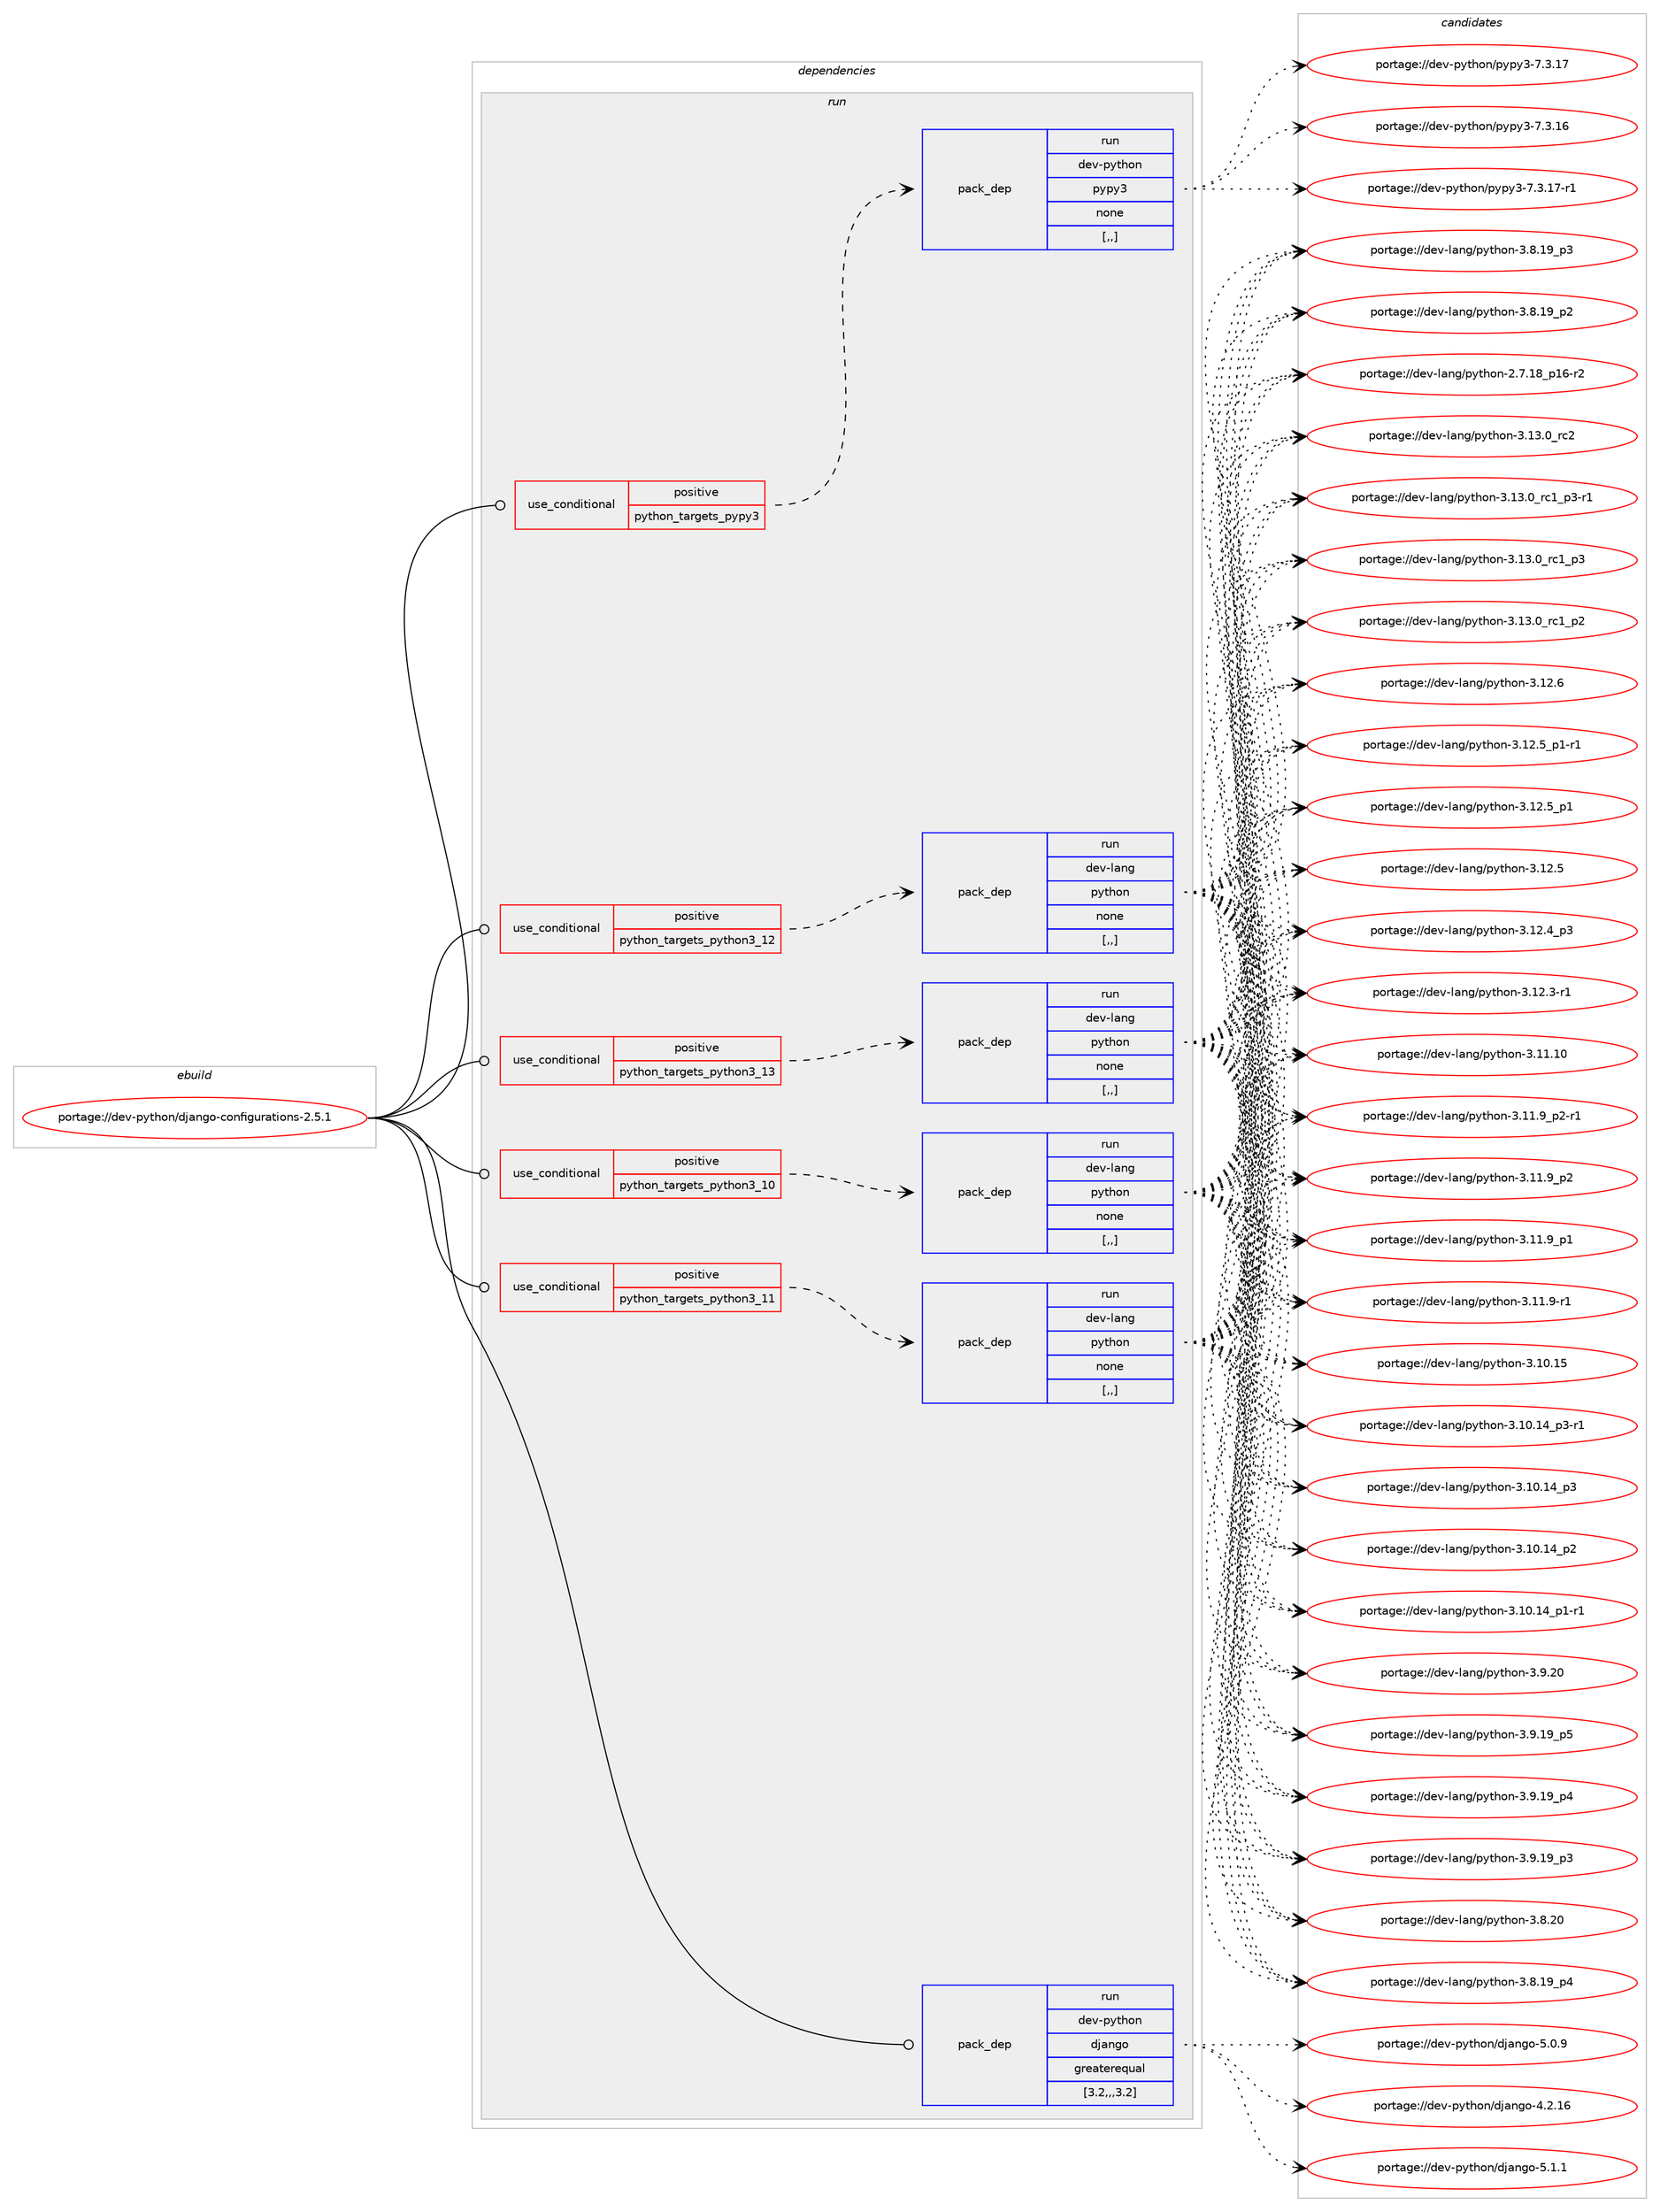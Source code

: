 digraph prolog {

# *************
# Graph options
# *************

newrank=true;
concentrate=true;
compound=true;
graph [rankdir=LR,fontname=Helvetica,fontsize=10,ranksep=1.5];#, ranksep=2.5, nodesep=0.2];
edge  [arrowhead=vee];
node  [fontname=Helvetica,fontsize=10];

# **********
# The ebuild
# **********

subgraph cluster_leftcol {
color=gray;
label=<<i>ebuild</i>>;
id [label="portage://dev-python/django-configurations-2.5.1", color=red, width=4, href="../dev-python/django-configurations-2.5.1.svg"];
}

# ****************
# The dependencies
# ****************

subgraph cluster_midcol {
color=gray;
label=<<i>dependencies</i>>;
subgraph cluster_compile {
fillcolor="#eeeeee";
style=filled;
label=<<i>compile</i>>;
}
subgraph cluster_compileandrun {
fillcolor="#eeeeee";
style=filled;
label=<<i>compile and run</i>>;
}
subgraph cluster_run {
fillcolor="#eeeeee";
style=filled;
label=<<i>run</i>>;
subgraph cond162645 {
dependency639600 [label=<<TABLE BORDER="0" CELLBORDER="1" CELLSPACING="0" CELLPADDING="4"><TR><TD ROWSPAN="3" CELLPADDING="10">use_conditional</TD></TR><TR><TD>positive</TD></TR><TR><TD>python_targets_pypy3</TD></TR></TABLE>>, shape=none, color=red];
subgraph pack472138 {
dependency639601 [label=<<TABLE BORDER="0" CELLBORDER="1" CELLSPACING="0" CELLPADDING="4" WIDTH="220"><TR><TD ROWSPAN="6" CELLPADDING="30">pack_dep</TD></TR><TR><TD WIDTH="110">run</TD></TR><TR><TD>dev-python</TD></TR><TR><TD>pypy3</TD></TR><TR><TD>none</TD></TR><TR><TD>[,,]</TD></TR></TABLE>>, shape=none, color=blue];
}
dependency639600:e -> dependency639601:w [weight=20,style="dashed",arrowhead="vee"];
}
id:e -> dependency639600:w [weight=20,style="solid",arrowhead="odot"];
subgraph cond162646 {
dependency639602 [label=<<TABLE BORDER="0" CELLBORDER="1" CELLSPACING="0" CELLPADDING="4"><TR><TD ROWSPAN="3" CELLPADDING="10">use_conditional</TD></TR><TR><TD>positive</TD></TR><TR><TD>python_targets_python3_10</TD></TR></TABLE>>, shape=none, color=red];
subgraph pack472139 {
dependency639603 [label=<<TABLE BORDER="0" CELLBORDER="1" CELLSPACING="0" CELLPADDING="4" WIDTH="220"><TR><TD ROWSPAN="6" CELLPADDING="30">pack_dep</TD></TR><TR><TD WIDTH="110">run</TD></TR><TR><TD>dev-lang</TD></TR><TR><TD>python</TD></TR><TR><TD>none</TD></TR><TR><TD>[,,]</TD></TR></TABLE>>, shape=none, color=blue];
}
dependency639602:e -> dependency639603:w [weight=20,style="dashed",arrowhead="vee"];
}
id:e -> dependency639602:w [weight=20,style="solid",arrowhead="odot"];
subgraph cond162647 {
dependency639604 [label=<<TABLE BORDER="0" CELLBORDER="1" CELLSPACING="0" CELLPADDING="4"><TR><TD ROWSPAN="3" CELLPADDING="10">use_conditional</TD></TR><TR><TD>positive</TD></TR><TR><TD>python_targets_python3_11</TD></TR></TABLE>>, shape=none, color=red];
subgraph pack472140 {
dependency639605 [label=<<TABLE BORDER="0" CELLBORDER="1" CELLSPACING="0" CELLPADDING="4" WIDTH="220"><TR><TD ROWSPAN="6" CELLPADDING="30">pack_dep</TD></TR><TR><TD WIDTH="110">run</TD></TR><TR><TD>dev-lang</TD></TR><TR><TD>python</TD></TR><TR><TD>none</TD></TR><TR><TD>[,,]</TD></TR></TABLE>>, shape=none, color=blue];
}
dependency639604:e -> dependency639605:w [weight=20,style="dashed",arrowhead="vee"];
}
id:e -> dependency639604:w [weight=20,style="solid",arrowhead="odot"];
subgraph cond162648 {
dependency639606 [label=<<TABLE BORDER="0" CELLBORDER="1" CELLSPACING="0" CELLPADDING="4"><TR><TD ROWSPAN="3" CELLPADDING="10">use_conditional</TD></TR><TR><TD>positive</TD></TR><TR><TD>python_targets_python3_12</TD></TR></TABLE>>, shape=none, color=red];
subgraph pack472141 {
dependency639607 [label=<<TABLE BORDER="0" CELLBORDER="1" CELLSPACING="0" CELLPADDING="4" WIDTH="220"><TR><TD ROWSPAN="6" CELLPADDING="30">pack_dep</TD></TR><TR><TD WIDTH="110">run</TD></TR><TR><TD>dev-lang</TD></TR><TR><TD>python</TD></TR><TR><TD>none</TD></TR><TR><TD>[,,]</TD></TR></TABLE>>, shape=none, color=blue];
}
dependency639606:e -> dependency639607:w [weight=20,style="dashed",arrowhead="vee"];
}
id:e -> dependency639606:w [weight=20,style="solid",arrowhead="odot"];
subgraph cond162649 {
dependency639608 [label=<<TABLE BORDER="0" CELLBORDER="1" CELLSPACING="0" CELLPADDING="4"><TR><TD ROWSPAN="3" CELLPADDING="10">use_conditional</TD></TR><TR><TD>positive</TD></TR><TR><TD>python_targets_python3_13</TD></TR></TABLE>>, shape=none, color=red];
subgraph pack472142 {
dependency639609 [label=<<TABLE BORDER="0" CELLBORDER="1" CELLSPACING="0" CELLPADDING="4" WIDTH="220"><TR><TD ROWSPAN="6" CELLPADDING="30">pack_dep</TD></TR><TR><TD WIDTH="110">run</TD></TR><TR><TD>dev-lang</TD></TR><TR><TD>python</TD></TR><TR><TD>none</TD></TR><TR><TD>[,,]</TD></TR></TABLE>>, shape=none, color=blue];
}
dependency639608:e -> dependency639609:w [weight=20,style="dashed",arrowhead="vee"];
}
id:e -> dependency639608:w [weight=20,style="solid",arrowhead="odot"];
subgraph pack472143 {
dependency639610 [label=<<TABLE BORDER="0" CELLBORDER="1" CELLSPACING="0" CELLPADDING="4" WIDTH="220"><TR><TD ROWSPAN="6" CELLPADDING="30">pack_dep</TD></TR><TR><TD WIDTH="110">run</TD></TR><TR><TD>dev-python</TD></TR><TR><TD>django</TD></TR><TR><TD>greaterequal</TD></TR><TR><TD>[3.2,,,3.2]</TD></TR></TABLE>>, shape=none, color=blue];
}
id:e -> dependency639610:w [weight=20,style="solid",arrowhead="odot"];
}
}

# **************
# The candidates
# **************

subgraph cluster_choices {
rank=same;
color=gray;
label=<<i>candidates</i>>;

subgraph choice472138 {
color=black;
nodesep=1;
choice100101118451121211161041111104711212111212151455546514649554511449 [label="portage://dev-python/pypy3-7.3.17-r1", color=red, width=4,href="../dev-python/pypy3-7.3.17-r1.svg"];
choice10010111845112121116104111110471121211121215145554651464955 [label="portage://dev-python/pypy3-7.3.17", color=red, width=4,href="../dev-python/pypy3-7.3.17.svg"];
choice10010111845112121116104111110471121211121215145554651464954 [label="portage://dev-python/pypy3-7.3.16", color=red, width=4,href="../dev-python/pypy3-7.3.16.svg"];
dependency639601:e -> choice100101118451121211161041111104711212111212151455546514649554511449:w [style=dotted,weight="100"];
dependency639601:e -> choice10010111845112121116104111110471121211121215145554651464955:w [style=dotted,weight="100"];
dependency639601:e -> choice10010111845112121116104111110471121211121215145554651464954:w [style=dotted,weight="100"];
}
subgraph choice472139 {
color=black;
nodesep=1;
choice10010111845108971101034711212111610411111045514649514648951149950 [label="portage://dev-lang/python-3.13.0_rc2", color=red, width=4,href="../dev-lang/python-3.13.0_rc2.svg"];
choice1001011184510897110103471121211161041111104551464951464895114994995112514511449 [label="portage://dev-lang/python-3.13.0_rc1_p3-r1", color=red, width=4,href="../dev-lang/python-3.13.0_rc1_p3-r1.svg"];
choice100101118451089711010347112121116104111110455146495146489511499499511251 [label="portage://dev-lang/python-3.13.0_rc1_p3", color=red, width=4,href="../dev-lang/python-3.13.0_rc1_p3.svg"];
choice100101118451089711010347112121116104111110455146495146489511499499511250 [label="portage://dev-lang/python-3.13.0_rc1_p2", color=red, width=4,href="../dev-lang/python-3.13.0_rc1_p2.svg"];
choice10010111845108971101034711212111610411111045514649504654 [label="portage://dev-lang/python-3.12.6", color=red, width=4,href="../dev-lang/python-3.12.6.svg"];
choice1001011184510897110103471121211161041111104551464950465395112494511449 [label="portage://dev-lang/python-3.12.5_p1-r1", color=red, width=4,href="../dev-lang/python-3.12.5_p1-r1.svg"];
choice100101118451089711010347112121116104111110455146495046539511249 [label="portage://dev-lang/python-3.12.5_p1", color=red, width=4,href="../dev-lang/python-3.12.5_p1.svg"];
choice10010111845108971101034711212111610411111045514649504653 [label="portage://dev-lang/python-3.12.5", color=red, width=4,href="../dev-lang/python-3.12.5.svg"];
choice100101118451089711010347112121116104111110455146495046529511251 [label="portage://dev-lang/python-3.12.4_p3", color=red, width=4,href="../dev-lang/python-3.12.4_p3.svg"];
choice100101118451089711010347112121116104111110455146495046514511449 [label="portage://dev-lang/python-3.12.3-r1", color=red, width=4,href="../dev-lang/python-3.12.3-r1.svg"];
choice1001011184510897110103471121211161041111104551464949464948 [label="portage://dev-lang/python-3.11.10", color=red, width=4,href="../dev-lang/python-3.11.10.svg"];
choice1001011184510897110103471121211161041111104551464949465795112504511449 [label="portage://dev-lang/python-3.11.9_p2-r1", color=red, width=4,href="../dev-lang/python-3.11.9_p2-r1.svg"];
choice100101118451089711010347112121116104111110455146494946579511250 [label="portage://dev-lang/python-3.11.9_p2", color=red, width=4,href="../dev-lang/python-3.11.9_p2.svg"];
choice100101118451089711010347112121116104111110455146494946579511249 [label="portage://dev-lang/python-3.11.9_p1", color=red, width=4,href="../dev-lang/python-3.11.9_p1.svg"];
choice100101118451089711010347112121116104111110455146494946574511449 [label="portage://dev-lang/python-3.11.9-r1", color=red, width=4,href="../dev-lang/python-3.11.9-r1.svg"];
choice1001011184510897110103471121211161041111104551464948464953 [label="portage://dev-lang/python-3.10.15", color=red, width=4,href="../dev-lang/python-3.10.15.svg"];
choice100101118451089711010347112121116104111110455146494846495295112514511449 [label="portage://dev-lang/python-3.10.14_p3-r1", color=red, width=4,href="../dev-lang/python-3.10.14_p3-r1.svg"];
choice10010111845108971101034711212111610411111045514649484649529511251 [label="portage://dev-lang/python-3.10.14_p3", color=red, width=4,href="../dev-lang/python-3.10.14_p3.svg"];
choice10010111845108971101034711212111610411111045514649484649529511250 [label="portage://dev-lang/python-3.10.14_p2", color=red, width=4,href="../dev-lang/python-3.10.14_p2.svg"];
choice100101118451089711010347112121116104111110455146494846495295112494511449 [label="portage://dev-lang/python-3.10.14_p1-r1", color=red, width=4,href="../dev-lang/python-3.10.14_p1-r1.svg"];
choice10010111845108971101034711212111610411111045514657465048 [label="portage://dev-lang/python-3.9.20", color=red, width=4,href="../dev-lang/python-3.9.20.svg"];
choice100101118451089711010347112121116104111110455146574649579511253 [label="portage://dev-lang/python-3.9.19_p5", color=red, width=4,href="../dev-lang/python-3.9.19_p5.svg"];
choice100101118451089711010347112121116104111110455146574649579511252 [label="portage://dev-lang/python-3.9.19_p4", color=red, width=4,href="../dev-lang/python-3.9.19_p4.svg"];
choice100101118451089711010347112121116104111110455146574649579511251 [label="portage://dev-lang/python-3.9.19_p3", color=red, width=4,href="../dev-lang/python-3.9.19_p3.svg"];
choice10010111845108971101034711212111610411111045514656465048 [label="portage://dev-lang/python-3.8.20", color=red, width=4,href="../dev-lang/python-3.8.20.svg"];
choice100101118451089711010347112121116104111110455146564649579511252 [label="portage://dev-lang/python-3.8.19_p4", color=red, width=4,href="../dev-lang/python-3.8.19_p4.svg"];
choice100101118451089711010347112121116104111110455146564649579511251 [label="portage://dev-lang/python-3.8.19_p3", color=red, width=4,href="../dev-lang/python-3.8.19_p3.svg"];
choice100101118451089711010347112121116104111110455146564649579511250 [label="portage://dev-lang/python-3.8.19_p2", color=red, width=4,href="../dev-lang/python-3.8.19_p2.svg"];
choice100101118451089711010347112121116104111110455046554649569511249544511450 [label="portage://dev-lang/python-2.7.18_p16-r2", color=red, width=4,href="../dev-lang/python-2.7.18_p16-r2.svg"];
dependency639603:e -> choice10010111845108971101034711212111610411111045514649514648951149950:w [style=dotted,weight="100"];
dependency639603:e -> choice1001011184510897110103471121211161041111104551464951464895114994995112514511449:w [style=dotted,weight="100"];
dependency639603:e -> choice100101118451089711010347112121116104111110455146495146489511499499511251:w [style=dotted,weight="100"];
dependency639603:e -> choice100101118451089711010347112121116104111110455146495146489511499499511250:w [style=dotted,weight="100"];
dependency639603:e -> choice10010111845108971101034711212111610411111045514649504654:w [style=dotted,weight="100"];
dependency639603:e -> choice1001011184510897110103471121211161041111104551464950465395112494511449:w [style=dotted,weight="100"];
dependency639603:e -> choice100101118451089711010347112121116104111110455146495046539511249:w [style=dotted,weight="100"];
dependency639603:e -> choice10010111845108971101034711212111610411111045514649504653:w [style=dotted,weight="100"];
dependency639603:e -> choice100101118451089711010347112121116104111110455146495046529511251:w [style=dotted,weight="100"];
dependency639603:e -> choice100101118451089711010347112121116104111110455146495046514511449:w [style=dotted,weight="100"];
dependency639603:e -> choice1001011184510897110103471121211161041111104551464949464948:w [style=dotted,weight="100"];
dependency639603:e -> choice1001011184510897110103471121211161041111104551464949465795112504511449:w [style=dotted,weight="100"];
dependency639603:e -> choice100101118451089711010347112121116104111110455146494946579511250:w [style=dotted,weight="100"];
dependency639603:e -> choice100101118451089711010347112121116104111110455146494946579511249:w [style=dotted,weight="100"];
dependency639603:e -> choice100101118451089711010347112121116104111110455146494946574511449:w [style=dotted,weight="100"];
dependency639603:e -> choice1001011184510897110103471121211161041111104551464948464953:w [style=dotted,weight="100"];
dependency639603:e -> choice100101118451089711010347112121116104111110455146494846495295112514511449:w [style=dotted,weight="100"];
dependency639603:e -> choice10010111845108971101034711212111610411111045514649484649529511251:w [style=dotted,weight="100"];
dependency639603:e -> choice10010111845108971101034711212111610411111045514649484649529511250:w [style=dotted,weight="100"];
dependency639603:e -> choice100101118451089711010347112121116104111110455146494846495295112494511449:w [style=dotted,weight="100"];
dependency639603:e -> choice10010111845108971101034711212111610411111045514657465048:w [style=dotted,weight="100"];
dependency639603:e -> choice100101118451089711010347112121116104111110455146574649579511253:w [style=dotted,weight="100"];
dependency639603:e -> choice100101118451089711010347112121116104111110455146574649579511252:w [style=dotted,weight="100"];
dependency639603:e -> choice100101118451089711010347112121116104111110455146574649579511251:w [style=dotted,weight="100"];
dependency639603:e -> choice10010111845108971101034711212111610411111045514656465048:w [style=dotted,weight="100"];
dependency639603:e -> choice100101118451089711010347112121116104111110455146564649579511252:w [style=dotted,weight="100"];
dependency639603:e -> choice100101118451089711010347112121116104111110455146564649579511251:w [style=dotted,weight="100"];
dependency639603:e -> choice100101118451089711010347112121116104111110455146564649579511250:w [style=dotted,weight="100"];
dependency639603:e -> choice100101118451089711010347112121116104111110455046554649569511249544511450:w [style=dotted,weight="100"];
}
subgraph choice472140 {
color=black;
nodesep=1;
choice10010111845108971101034711212111610411111045514649514648951149950 [label="portage://dev-lang/python-3.13.0_rc2", color=red, width=4,href="../dev-lang/python-3.13.0_rc2.svg"];
choice1001011184510897110103471121211161041111104551464951464895114994995112514511449 [label="portage://dev-lang/python-3.13.0_rc1_p3-r1", color=red, width=4,href="../dev-lang/python-3.13.0_rc1_p3-r1.svg"];
choice100101118451089711010347112121116104111110455146495146489511499499511251 [label="portage://dev-lang/python-3.13.0_rc1_p3", color=red, width=4,href="../dev-lang/python-3.13.0_rc1_p3.svg"];
choice100101118451089711010347112121116104111110455146495146489511499499511250 [label="portage://dev-lang/python-3.13.0_rc1_p2", color=red, width=4,href="../dev-lang/python-3.13.0_rc1_p2.svg"];
choice10010111845108971101034711212111610411111045514649504654 [label="portage://dev-lang/python-3.12.6", color=red, width=4,href="../dev-lang/python-3.12.6.svg"];
choice1001011184510897110103471121211161041111104551464950465395112494511449 [label="portage://dev-lang/python-3.12.5_p1-r1", color=red, width=4,href="../dev-lang/python-3.12.5_p1-r1.svg"];
choice100101118451089711010347112121116104111110455146495046539511249 [label="portage://dev-lang/python-3.12.5_p1", color=red, width=4,href="../dev-lang/python-3.12.5_p1.svg"];
choice10010111845108971101034711212111610411111045514649504653 [label="portage://dev-lang/python-3.12.5", color=red, width=4,href="../dev-lang/python-3.12.5.svg"];
choice100101118451089711010347112121116104111110455146495046529511251 [label="portage://dev-lang/python-3.12.4_p3", color=red, width=4,href="../dev-lang/python-3.12.4_p3.svg"];
choice100101118451089711010347112121116104111110455146495046514511449 [label="portage://dev-lang/python-3.12.3-r1", color=red, width=4,href="../dev-lang/python-3.12.3-r1.svg"];
choice1001011184510897110103471121211161041111104551464949464948 [label="portage://dev-lang/python-3.11.10", color=red, width=4,href="../dev-lang/python-3.11.10.svg"];
choice1001011184510897110103471121211161041111104551464949465795112504511449 [label="portage://dev-lang/python-3.11.9_p2-r1", color=red, width=4,href="../dev-lang/python-3.11.9_p2-r1.svg"];
choice100101118451089711010347112121116104111110455146494946579511250 [label="portage://dev-lang/python-3.11.9_p2", color=red, width=4,href="../dev-lang/python-3.11.9_p2.svg"];
choice100101118451089711010347112121116104111110455146494946579511249 [label="portage://dev-lang/python-3.11.9_p1", color=red, width=4,href="../dev-lang/python-3.11.9_p1.svg"];
choice100101118451089711010347112121116104111110455146494946574511449 [label="portage://dev-lang/python-3.11.9-r1", color=red, width=4,href="../dev-lang/python-3.11.9-r1.svg"];
choice1001011184510897110103471121211161041111104551464948464953 [label="portage://dev-lang/python-3.10.15", color=red, width=4,href="../dev-lang/python-3.10.15.svg"];
choice100101118451089711010347112121116104111110455146494846495295112514511449 [label="portage://dev-lang/python-3.10.14_p3-r1", color=red, width=4,href="../dev-lang/python-3.10.14_p3-r1.svg"];
choice10010111845108971101034711212111610411111045514649484649529511251 [label="portage://dev-lang/python-3.10.14_p3", color=red, width=4,href="../dev-lang/python-3.10.14_p3.svg"];
choice10010111845108971101034711212111610411111045514649484649529511250 [label="portage://dev-lang/python-3.10.14_p2", color=red, width=4,href="../dev-lang/python-3.10.14_p2.svg"];
choice100101118451089711010347112121116104111110455146494846495295112494511449 [label="portage://dev-lang/python-3.10.14_p1-r1", color=red, width=4,href="../dev-lang/python-3.10.14_p1-r1.svg"];
choice10010111845108971101034711212111610411111045514657465048 [label="portage://dev-lang/python-3.9.20", color=red, width=4,href="../dev-lang/python-3.9.20.svg"];
choice100101118451089711010347112121116104111110455146574649579511253 [label="portage://dev-lang/python-3.9.19_p5", color=red, width=4,href="../dev-lang/python-3.9.19_p5.svg"];
choice100101118451089711010347112121116104111110455146574649579511252 [label="portage://dev-lang/python-3.9.19_p4", color=red, width=4,href="../dev-lang/python-3.9.19_p4.svg"];
choice100101118451089711010347112121116104111110455146574649579511251 [label="portage://dev-lang/python-3.9.19_p3", color=red, width=4,href="../dev-lang/python-3.9.19_p3.svg"];
choice10010111845108971101034711212111610411111045514656465048 [label="portage://dev-lang/python-3.8.20", color=red, width=4,href="../dev-lang/python-3.8.20.svg"];
choice100101118451089711010347112121116104111110455146564649579511252 [label="portage://dev-lang/python-3.8.19_p4", color=red, width=4,href="../dev-lang/python-3.8.19_p4.svg"];
choice100101118451089711010347112121116104111110455146564649579511251 [label="portage://dev-lang/python-3.8.19_p3", color=red, width=4,href="../dev-lang/python-3.8.19_p3.svg"];
choice100101118451089711010347112121116104111110455146564649579511250 [label="portage://dev-lang/python-3.8.19_p2", color=red, width=4,href="../dev-lang/python-3.8.19_p2.svg"];
choice100101118451089711010347112121116104111110455046554649569511249544511450 [label="portage://dev-lang/python-2.7.18_p16-r2", color=red, width=4,href="../dev-lang/python-2.7.18_p16-r2.svg"];
dependency639605:e -> choice10010111845108971101034711212111610411111045514649514648951149950:w [style=dotted,weight="100"];
dependency639605:e -> choice1001011184510897110103471121211161041111104551464951464895114994995112514511449:w [style=dotted,weight="100"];
dependency639605:e -> choice100101118451089711010347112121116104111110455146495146489511499499511251:w [style=dotted,weight="100"];
dependency639605:e -> choice100101118451089711010347112121116104111110455146495146489511499499511250:w [style=dotted,weight="100"];
dependency639605:e -> choice10010111845108971101034711212111610411111045514649504654:w [style=dotted,weight="100"];
dependency639605:e -> choice1001011184510897110103471121211161041111104551464950465395112494511449:w [style=dotted,weight="100"];
dependency639605:e -> choice100101118451089711010347112121116104111110455146495046539511249:w [style=dotted,weight="100"];
dependency639605:e -> choice10010111845108971101034711212111610411111045514649504653:w [style=dotted,weight="100"];
dependency639605:e -> choice100101118451089711010347112121116104111110455146495046529511251:w [style=dotted,weight="100"];
dependency639605:e -> choice100101118451089711010347112121116104111110455146495046514511449:w [style=dotted,weight="100"];
dependency639605:e -> choice1001011184510897110103471121211161041111104551464949464948:w [style=dotted,weight="100"];
dependency639605:e -> choice1001011184510897110103471121211161041111104551464949465795112504511449:w [style=dotted,weight="100"];
dependency639605:e -> choice100101118451089711010347112121116104111110455146494946579511250:w [style=dotted,weight="100"];
dependency639605:e -> choice100101118451089711010347112121116104111110455146494946579511249:w [style=dotted,weight="100"];
dependency639605:e -> choice100101118451089711010347112121116104111110455146494946574511449:w [style=dotted,weight="100"];
dependency639605:e -> choice1001011184510897110103471121211161041111104551464948464953:w [style=dotted,weight="100"];
dependency639605:e -> choice100101118451089711010347112121116104111110455146494846495295112514511449:w [style=dotted,weight="100"];
dependency639605:e -> choice10010111845108971101034711212111610411111045514649484649529511251:w [style=dotted,weight="100"];
dependency639605:e -> choice10010111845108971101034711212111610411111045514649484649529511250:w [style=dotted,weight="100"];
dependency639605:e -> choice100101118451089711010347112121116104111110455146494846495295112494511449:w [style=dotted,weight="100"];
dependency639605:e -> choice10010111845108971101034711212111610411111045514657465048:w [style=dotted,weight="100"];
dependency639605:e -> choice100101118451089711010347112121116104111110455146574649579511253:w [style=dotted,weight="100"];
dependency639605:e -> choice100101118451089711010347112121116104111110455146574649579511252:w [style=dotted,weight="100"];
dependency639605:e -> choice100101118451089711010347112121116104111110455146574649579511251:w [style=dotted,weight="100"];
dependency639605:e -> choice10010111845108971101034711212111610411111045514656465048:w [style=dotted,weight="100"];
dependency639605:e -> choice100101118451089711010347112121116104111110455146564649579511252:w [style=dotted,weight="100"];
dependency639605:e -> choice100101118451089711010347112121116104111110455146564649579511251:w [style=dotted,weight="100"];
dependency639605:e -> choice100101118451089711010347112121116104111110455146564649579511250:w [style=dotted,weight="100"];
dependency639605:e -> choice100101118451089711010347112121116104111110455046554649569511249544511450:w [style=dotted,weight="100"];
}
subgraph choice472141 {
color=black;
nodesep=1;
choice10010111845108971101034711212111610411111045514649514648951149950 [label="portage://dev-lang/python-3.13.0_rc2", color=red, width=4,href="../dev-lang/python-3.13.0_rc2.svg"];
choice1001011184510897110103471121211161041111104551464951464895114994995112514511449 [label="portage://dev-lang/python-3.13.0_rc1_p3-r1", color=red, width=4,href="../dev-lang/python-3.13.0_rc1_p3-r1.svg"];
choice100101118451089711010347112121116104111110455146495146489511499499511251 [label="portage://dev-lang/python-3.13.0_rc1_p3", color=red, width=4,href="../dev-lang/python-3.13.0_rc1_p3.svg"];
choice100101118451089711010347112121116104111110455146495146489511499499511250 [label="portage://dev-lang/python-3.13.0_rc1_p2", color=red, width=4,href="../dev-lang/python-3.13.0_rc1_p2.svg"];
choice10010111845108971101034711212111610411111045514649504654 [label="portage://dev-lang/python-3.12.6", color=red, width=4,href="../dev-lang/python-3.12.6.svg"];
choice1001011184510897110103471121211161041111104551464950465395112494511449 [label="portage://dev-lang/python-3.12.5_p1-r1", color=red, width=4,href="../dev-lang/python-3.12.5_p1-r1.svg"];
choice100101118451089711010347112121116104111110455146495046539511249 [label="portage://dev-lang/python-3.12.5_p1", color=red, width=4,href="../dev-lang/python-3.12.5_p1.svg"];
choice10010111845108971101034711212111610411111045514649504653 [label="portage://dev-lang/python-3.12.5", color=red, width=4,href="../dev-lang/python-3.12.5.svg"];
choice100101118451089711010347112121116104111110455146495046529511251 [label="portage://dev-lang/python-3.12.4_p3", color=red, width=4,href="../dev-lang/python-3.12.4_p3.svg"];
choice100101118451089711010347112121116104111110455146495046514511449 [label="portage://dev-lang/python-3.12.3-r1", color=red, width=4,href="../dev-lang/python-3.12.3-r1.svg"];
choice1001011184510897110103471121211161041111104551464949464948 [label="portage://dev-lang/python-3.11.10", color=red, width=4,href="../dev-lang/python-3.11.10.svg"];
choice1001011184510897110103471121211161041111104551464949465795112504511449 [label="portage://dev-lang/python-3.11.9_p2-r1", color=red, width=4,href="../dev-lang/python-3.11.9_p2-r1.svg"];
choice100101118451089711010347112121116104111110455146494946579511250 [label="portage://dev-lang/python-3.11.9_p2", color=red, width=4,href="../dev-lang/python-3.11.9_p2.svg"];
choice100101118451089711010347112121116104111110455146494946579511249 [label="portage://dev-lang/python-3.11.9_p1", color=red, width=4,href="../dev-lang/python-3.11.9_p1.svg"];
choice100101118451089711010347112121116104111110455146494946574511449 [label="portage://dev-lang/python-3.11.9-r1", color=red, width=4,href="../dev-lang/python-3.11.9-r1.svg"];
choice1001011184510897110103471121211161041111104551464948464953 [label="portage://dev-lang/python-3.10.15", color=red, width=4,href="../dev-lang/python-3.10.15.svg"];
choice100101118451089711010347112121116104111110455146494846495295112514511449 [label="portage://dev-lang/python-3.10.14_p3-r1", color=red, width=4,href="../dev-lang/python-3.10.14_p3-r1.svg"];
choice10010111845108971101034711212111610411111045514649484649529511251 [label="portage://dev-lang/python-3.10.14_p3", color=red, width=4,href="../dev-lang/python-3.10.14_p3.svg"];
choice10010111845108971101034711212111610411111045514649484649529511250 [label="portage://dev-lang/python-3.10.14_p2", color=red, width=4,href="../dev-lang/python-3.10.14_p2.svg"];
choice100101118451089711010347112121116104111110455146494846495295112494511449 [label="portage://dev-lang/python-3.10.14_p1-r1", color=red, width=4,href="../dev-lang/python-3.10.14_p1-r1.svg"];
choice10010111845108971101034711212111610411111045514657465048 [label="portage://dev-lang/python-3.9.20", color=red, width=4,href="../dev-lang/python-3.9.20.svg"];
choice100101118451089711010347112121116104111110455146574649579511253 [label="portage://dev-lang/python-3.9.19_p5", color=red, width=4,href="../dev-lang/python-3.9.19_p5.svg"];
choice100101118451089711010347112121116104111110455146574649579511252 [label="portage://dev-lang/python-3.9.19_p4", color=red, width=4,href="../dev-lang/python-3.9.19_p4.svg"];
choice100101118451089711010347112121116104111110455146574649579511251 [label="portage://dev-lang/python-3.9.19_p3", color=red, width=4,href="../dev-lang/python-3.9.19_p3.svg"];
choice10010111845108971101034711212111610411111045514656465048 [label="portage://dev-lang/python-3.8.20", color=red, width=4,href="../dev-lang/python-3.8.20.svg"];
choice100101118451089711010347112121116104111110455146564649579511252 [label="portage://dev-lang/python-3.8.19_p4", color=red, width=4,href="../dev-lang/python-3.8.19_p4.svg"];
choice100101118451089711010347112121116104111110455146564649579511251 [label="portage://dev-lang/python-3.8.19_p3", color=red, width=4,href="../dev-lang/python-3.8.19_p3.svg"];
choice100101118451089711010347112121116104111110455146564649579511250 [label="portage://dev-lang/python-3.8.19_p2", color=red, width=4,href="../dev-lang/python-3.8.19_p2.svg"];
choice100101118451089711010347112121116104111110455046554649569511249544511450 [label="portage://dev-lang/python-2.7.18_p16-r2", color=red, width=4,href="../dev-lang/python-2.7.18_p16-r2.svg"];
dependency639607:e -> choice10010111845108971101034711212111610411111045514649514648951149950:w [style=dotted,weight="100"];
dependency639607:e -> choice1001011184510897110103471121211161041111104551464951464895114994995112514511449:w [style=dotted,weight="100"];
dependency639607:e -> choice100101118451089711010347112121116104111110455146495146489511499499511251:w [style=dotted,weight="100"];
dependency639607:e -> choice100101118451089711010347112121116104111110455146495146489511499499511250:w [style=dotted,weight="100"];
dependency639607:e -> choice10010111845108971101034711212111610411111045514649504654:w [style=dotted,weight="100"];
dependency639607:e -> choice1001011184510897110103471121211161041111104551464950465395112494511449:w [style=dotted,weight="100"];
dependency639607:e -> choice100101118451089711010347112121116104111110455146495046539511249:w [style=dotted,weight="100"];
dependency639607:e -> choice10010111845108971101034711212111610411111045514649504653:w [style=dotted,weight="100"];
dependency639607:e -> choice100101118451089711010347112121116104111110455146495046529511251:w [style=dotted,weight="100"];
dependency639607:e -> choice100101118451089711010347112121116104111110455146495046514511449:w [style=dotted,weight="100"];
dependency639607:e -> choice1001011184510897110103471121211161041111104551464949464948:w [style=dotted,weight="100"];
dependency639607:e -> choice1001011184510897110103471121211161041111104551464949465795112504511449:w [style=dotted,weight="100"];
dependency639607:e -> choice100101118451089711010347112121116104111110455146494946579511250:w [style=dotted,weight="100"];
dependency639607:e -> choice100101118451089711010347112121116104111110455146494946579511249:w [style=dotted,weight="100"];
dependency639607:e -> choice100101118451089711010347112121116104111110455146494946574511449:w [style=dotted,weight="100"];
dependency639607:e -> choice1001011184510897110103471121211161041111104551464948464953:w [style=dotted,weight="100"];
dependency639607:e -> choice100101118451089711010347112121116104111110455146494846495295112514511449:w [style=dotted,weight="100"];
dependency639607:e -> choice10010111845108971101034711212111610411111045514649484649529511251:w [style=dotted,weight="100"];
dependency639607:e -> choice10010111845108971101034711212111610411111045514649484649529511250:w [style=dotted,weight="100"];
dependency639607:e -> choice100101118451089711010347112121116104111110455146494846495295112494511449:w [style=dotted,weight="100"];
dependency639607:e -> choice10010111845108971101034711212111610411111045514657465048:w [style=dotted,weight="100"];
dependency639607:e -> choice100101118451089711010347112121116104111110455146574649579511253:w [style=dotted,weight="100"];
dependency639607:e -> choice100101118451089711010347112121116104111110455146574649579511252:w [style=dotted,weight="100"];
dependency639607:e -> choice100101118451089711010347112121116104111110455146574649579511251:w [style=dotted,weight="100"];
dependency639607:e -> choice10010111845108971101034711212111610411111045514656465048:w [style=dotted,weight="100"];
dependency639607:e -> choice100101118451089711010347112121116104111110455146564649579511252:w [style=dotted,weight="100"];
dependency639607:e -> choice100101118451089711010347112121116104111110455146564649579511251:w [style=dotted,weight="100"];
dependency639607:e -> choice100101118451089711010347112121116104111110455146564649579511250:w [style=dotted,weight="100"];
dependency639607:e -> choice100101118451089711010347112121116104111110455046554649569511249544511450:w [style=dotted,weight="100"];
}
subgraph choice472142 {
color=black;
nodesep=1;
choice10010111845108971101034711212111610411111045514649514648951149950 [label="portage://dev-lang/python-3.13.0_rc2", color=red, width=4,href="../dev-lang/python-3.13.0_rc2.svg"];
choice1001011184510897110103471121211161041111104551464951464895114994995112514511449 [label="portage://dev-lang/python-3.13.0_rc1_p3-r1", color=red, width=4,href="../dev-lang/python-3.13.0_rc1_p3-r1.svg"];
choice100101118451089711010347112121116104111110455146495146489511499499511251 [label="portage://dev-lang/python-3.13.0_rc1_p3", color=red, width=4,href="../dev-lang/python-3.13.0_rc1_p3.svg"];
choice100101118451089711010347112121116104111110455146495146489511499499511250 [label="portage://dev-lang/python-3.13.0_rc1_p2", color=red, width=4,href="../dev-lang/python-3.13.0_rc1_p2.svg"];
choice10010111845108971101034711212111610411111045514649504654 [label="portage://dev-lang/python-3.12.6", color=red, width=4,href="../dev-lang/python-3.12.6.svg"];
choice1001011184510897110103471121211161041111104551464950465395112494511449 [label="portage://dev-lang/python-3.12.5_p1-r1", color=red, width=4,href="../dev-lang/python-3.12.5_p1-r1.svg"];
choice100101118451089711010347112121116104111110455146495046539511249 [label="portage://dev-lang/python-3.12.5_p1", color=red, width=4,href="../dev-lang/python-3.12.5_p1.svg"];
choice10010111845108971101034711212111610411111045514649504653 [label="portage://dev-lang/python-3.12.5", color=red, width=4,href="../dev-lang/python-3.12.5.svg"];
choice100101118451089711010347112121116104111110455146495046529511251 [label="portage://dev-lang/python-3.12.4_p3", color=red, width=4,href="../dev-lang/python-3.12.4_p3.svg"];
choice100101118451089711010347112121116104111110455146495046514511449 [label="portage://dev-lang/python-3.12.3-r1", color=red, width=4,href="../dev-lang/python-3.12.3-r1.svg"];
choice1001011184510897110103471121211161041111104551464949464948 [label="portage://dev-lang/python-3.11.10", color=red, width=4,href="../dev-lang/python-3.11.10.svg"];
choice1001011184510897110103471121211161041111104551464949465795112504511449 [label="portage://dev-lang/python-3.11.9_p2-r1", color=red, width=4,href="../dev-lang/python-3.11.9_p2-r1.svg"];
choice100101118451089711010347112121116104111110455146494946579511250 [label="portage://dev-lang/python-3.11.9_p2", color=red, width=4,href="../dev-lang/python-3.11.9_p2.svg"];
choice100101118451089711010347112121116104111110455146494946579511249 [label="portage://dev-lang/python-3.11.9_p1", color=red, width=4,href="../dev-lang/python-3.11.9_p1.svg"];
choice100101118451089711010347112121116104111110455146494946574511449 [label="portage://dev-lang/python-3.11.9-r1", color=red, width=4,href="../dev-lang/python-3.11.9-r1.svg"];
choice1001011184510897110103471121211161041111104551464948464953 [label="portage://dev-lang/python-3.10.15", color=red, width=4,href="../dev-lang/python-3.10.15.svg"];
choice100101118451089711010347112121116104111110455146494846495295112514511449 [label="portage://dev-lang/python-3.10.14_p3-r1", color=red, width=4,href="../dev-lang/python-3.10.14_p3-r1.svg"];
choice10010111845108971101034711212111610411111045514649484649529511251 [label="portage://dev-lang/python-3.10.14_p3", color=red, width=4,href="../dev-lang/python-3.10.14_p3.svg"];
choice10010111845108971101034711212111610411111045514649484649529511250 [label="portage://dev-lang/python-3.10.14_p2", color=red, width=4,href="../dev-lang/python-3.10.14_p2.svg"];
choice100101118451089711010347112121116104111110455146494846495295112494511449 [label="portage://dev-lang/python-3.10.14_p1-r1", color=red, width=4,href="../dev-lang/python-3.10.14_p1-r1.svg"];
choice10010111845108971101034711212111610411111045514657465048 [label="portage://dev-lang/python-3.9.20", color=red, width=4,href="../dev-lang/python-3.9.20.svg"];
choice100101118451089711010347112121116104111110455146574649579511253 [label="portage://dev-lang/python-3.9.19_p5", color=red, width=4,href="../dev-lang/python-3.9.19_p5.svg"];
choice100101118451089711010347112121116104111110455146574649579511252 [label="portage://dev-lang/python-3.9.19_p4", color=red, width=4,href="../dev-lang/python-3.9.19_p4.svg"];
choice100101118451089711010347112121116104111110455146574649579511251 [label="portage://dev-lang/python-3.9.19_p3", color=red, width=4,href="../dev-lang/python-3.9.19_p3.svg"];
choice10010111845108971101034711212111610411111045514656465048 [label="portage://dev-lang/python-3.8.20", color=red, width=4,href="../dev-lang/python-3.8.20.svg"];
choice100101118451089711010347112121116104111110455146564649579511252 [label="portage://dev-lang/python-3.8.19_p4", color=red, width=4,href="../dev-lang/python-3.8.19_p4.svg"];
choice100101118451089711010347112121116104111110455146564649579511251 [label="portage://dev-lang/python-3.8.19_p3", color=red, width=4,href="../dev-lang/python-3.8.19_p3.svg"];
choice100101118451089711010347112121116104111110455146564649579511250 [label="portage://dev-lang/python-3.8.19_p2", color=red, width=4,href="../dev-lang/python-3.8.19_p2.svg"];
choice100101118451089711010347112121116104111110455046554649569511249544511450 [label="portage://dev-lang/python-2.7.18_p16-r2", color=red, width=4,href="../dev-lang/python-2.7.18_p16-r2.svg"];
dependency639609:e -> choice10010111845108971101034711212111610411111045514649514648951149950:w [style=dotted,weight="100"];
dependency639609:e -> choice1001011184510897110103471121211161041111104551464951464895114994995112514511449:w [style=dotted,weight="100"];
dependency639609:e -> choice100101118451089711010347112121116104111110455146495146489511499499511251:w [style=dotted,weight="100"];
dependency639609:e -> choice100101118451089711010347112121116104111110455146495146489511499499511250:w [style=dotted,weight="100"];
dependency639609:e -> choice10010111845108971101034711212111610411111045514649504654:w [style=dotted,weight="100"];
dependency639609:e -> choice1001011184510897110103471121211161041111104551464950465395112494511449:w [style=dotted,weight="100"];
dependency639609:e -> choice100101118451089711010347112121116104111110455146495046539511249:w [style=dotted,weight="100"];
dependency639609:e -> choice10010111845108971101034711212111610411111045514649504653:w [style=dotted,weight="100"];
dependency639609:e -> choice100101118451089711010347112121116104111110455146495046529511251:w [style=dotted,weight="100"];
dependency639609:e -> choice100101118451089711010347112121116104111110455146495046514511449:w [style=dotted,weight="100"];
dependency639609:e -> choice1001011184510897110103471121211161041111104551464949464948:w [style=dotted,weight="100"];
dependency639609:e -> choice1001011184510897110103471121211161041111104551464949465795112504511449:w [style=dotted,weight="100"];
dependency639609:e -> choice100101118451089711010347112121116104111110455146494946579511250:w [style=dotted,weight="100"];
dependency639609:e -> choice100101118451089711010347112121116104111110455146494946579511249:w [style=dotted,weight="100"];
dependency639609:e -> choice100101118451089711010347112121116104111110455146494946574511449:w [style=dotted,weight="100"];
dependency639609:e -> choice1001011184510897110103471121211161041111104551464948464953:w [style=dotted,weight="100"];
dependency639609:e -> choice100101118451089711010347112121116104111110455146494846495295112514511449:w [style=dotted,weight="100"];
dependency639609:e -> choice10010111845108971101034711212111610411111045514649484649529511251:w [style=dotted,weight="100"];
dependency639609:e -> choice10010111845108971101034711212111610411111045514649484649529511250:w [style=dotted,weight="100"];
dependency639609:e -> choice100101118451089711010347112121116104111110455146494846495295112494511449:w [style=dotted,weight="100"];
dependency639609:e -> choice10010111845108971101034711212111610411111045514657465048:w [style=dotted,weight="100"];
dependency639609:e -> choice100101118451089711010347112121116104111110455146574649579511253:w [style=dotted,weight="100"];
dependency639609:e -> choice100101118451089711010347112121116104111110455146574649579511252:w [style=dotted,weight="100"];
dependency639609:e -> choice100101118451089711010347112121116104111110455146574649579511251:w [style=dotted,weight="100"];
dependency639609:e -> choice10010111845108971101034711212111610411111045514656465048:w [style=dotted,weight="100"];
dependency639609:e -> choice100101118451089711010347112121116104111110455146564649579511252:w [style=dotted,weight="100"];
dependency639609:e -> choice100101118451089711010347112121116104111110455146564649579511251:w [style=dotted,weight="100"];
dependency639609:e -> choice100101118451089711010347112121116104111110455146564649579511250:w [style=dotted,weight="100"];
dependency639609:e -> choice100101118451089711010347112121116104111110455046554649569511249544511450:w [style=dotted,weight="100"];
}
subgraph choice472143 {
color=black;
nodesep=1;
choice100101118451121211161041111104710010697110103111455346494649 [label="portage://dev-python/django-5.1.1", color=red, width=4,href="../dev-python/django-5.1.1.svg"];
choice100101118451121211161041111104710010697110103111455346484657 [label="portage://dev-python/django-5.0.9", color=red, width=4,href="../dev-python/django-5.0.9.svg"];
choice10010111845112121116104111110471001069711010311145524650464954 [label="portage://dev-python/django-4.2.16", color=red, width=4,href="../dev-python/django-4.2.16.svg"];
dependency639610:e -> choice100101118451121211161041111104710010697110103111455346494649:w [style=dotted,weight="100"];
dependency639610:e -> choice100101118451121211161041111104710010697110103111455346484657:w [style=dotted,weight="100"];
dependency639610:e -> choice10010111845112121116104111110471001069711010311145524650464954:w [style=dotted,weight="100"];
}
}

}
